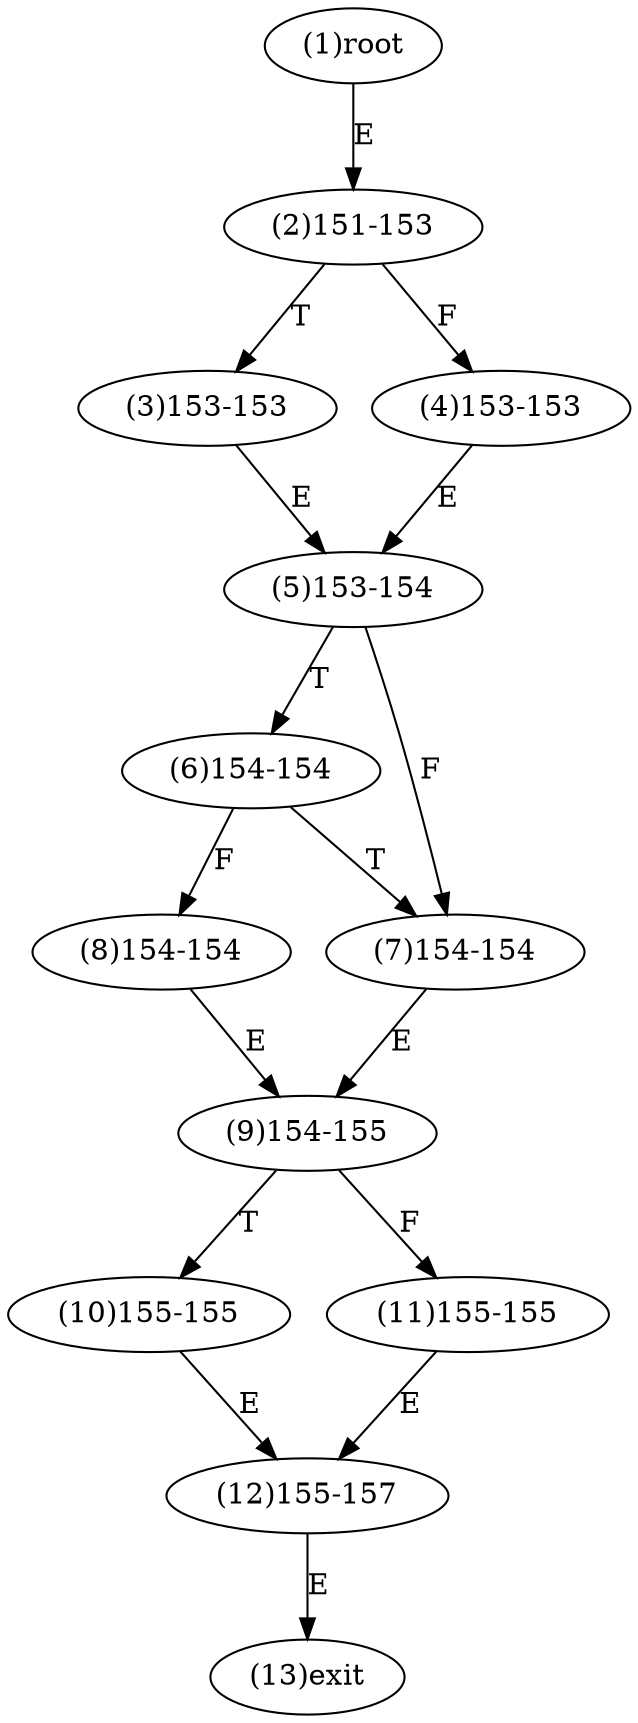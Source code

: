 digraph "" { 
1[ label="(1)root"];
2[ label="(2)151-153"];
3[ label="(3)153-153"];
4[ label="(4)153-153"];
5[ label="(5)153-154"];
6[ label="(6)154-154"];
7[ label="(7)154-154"];
8[ label="(8)154-154"];
9[ label="(9)154-155"];
10[ label="(10)155-155"];
11[ label="(11)155-155"];
12[ label="(12)155-157"];
13[ label="(13)exit"];
1->2[ label="E"];
2->4[ label="F"];
2->3[ label="T"];
3->5[ label="E"];
4->5[ label="E"];
5->7[ label="F"];
5->6[ label="T"];
6->8[ label="F"];
6->7[ label="T"];
7->9[ label="E"];
8->9[ label="E"];
9->11[ label="F"];
9->10[ label="T"];
10->12[ label="E"];
11->12[ label="E"];
12->13[ label="E"];
}